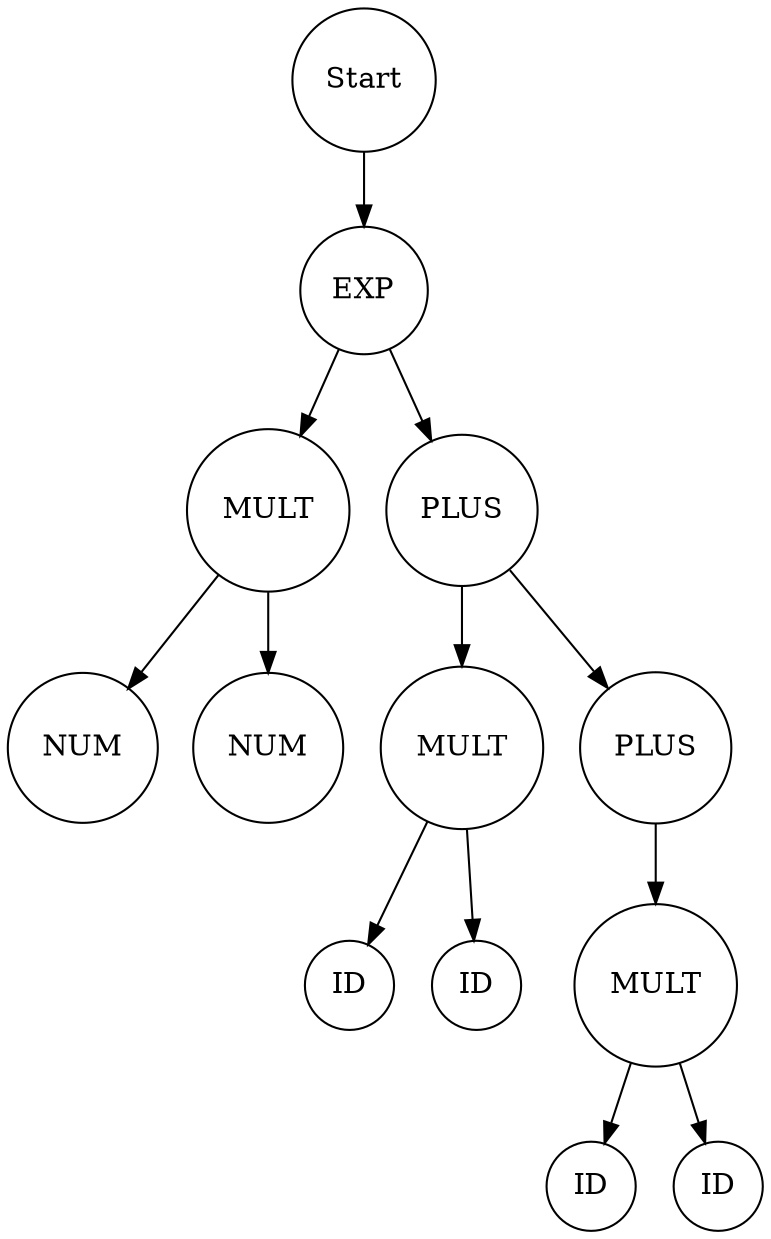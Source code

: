 digraph G {
            rankdir=TB; // Tree-like top-bottom orientation
            node [shape=circle];
              node0 [label="Start"];
  node0_0 [label="EXP"];
  node0 -> node0_0;
  node0_0_0 [label="MULT"];
  node0_0 -> node0_0_0;
  node0_0_0_0 [label="NUM"];
  node0_0_0 -> node0_0_0_0;
  node0_0_0_1 [label="NUM"];
  node0_0_0 -> node0_0_0_1;
  node0_0_1 [label="PLUS"];
  node0_0 -> node0_0_1;
  node0_0_1_0 [label="MULT"];
  node0_0_1 -> node0_0_1_0;
  node0_0_1_0_0 [label="ID"];
  node0_0_1_0 -> node0_0_1_0_0;
  node0_0_1_0_1 [label="ID"];
  node0_0_1_0 -> node0_0_1_0_1;
  node0_0_1_1 [label="PLUS"];
  node0_0_1 -> node0_0_1_1;
  node0_0_1_1_0 [label="MULT"];
  node0_0_1_1 -> node0_0_1_1_0;
  node0_0_1_1_0_0 [label="ID"];
  node0_0_1_1_0 -> node0_0_1_1_0_0;
  node0_0_1_1_0_1 [label="ID"];
  node0_0_1_1_0 -> node0_0_1_1_0_1;
        }
